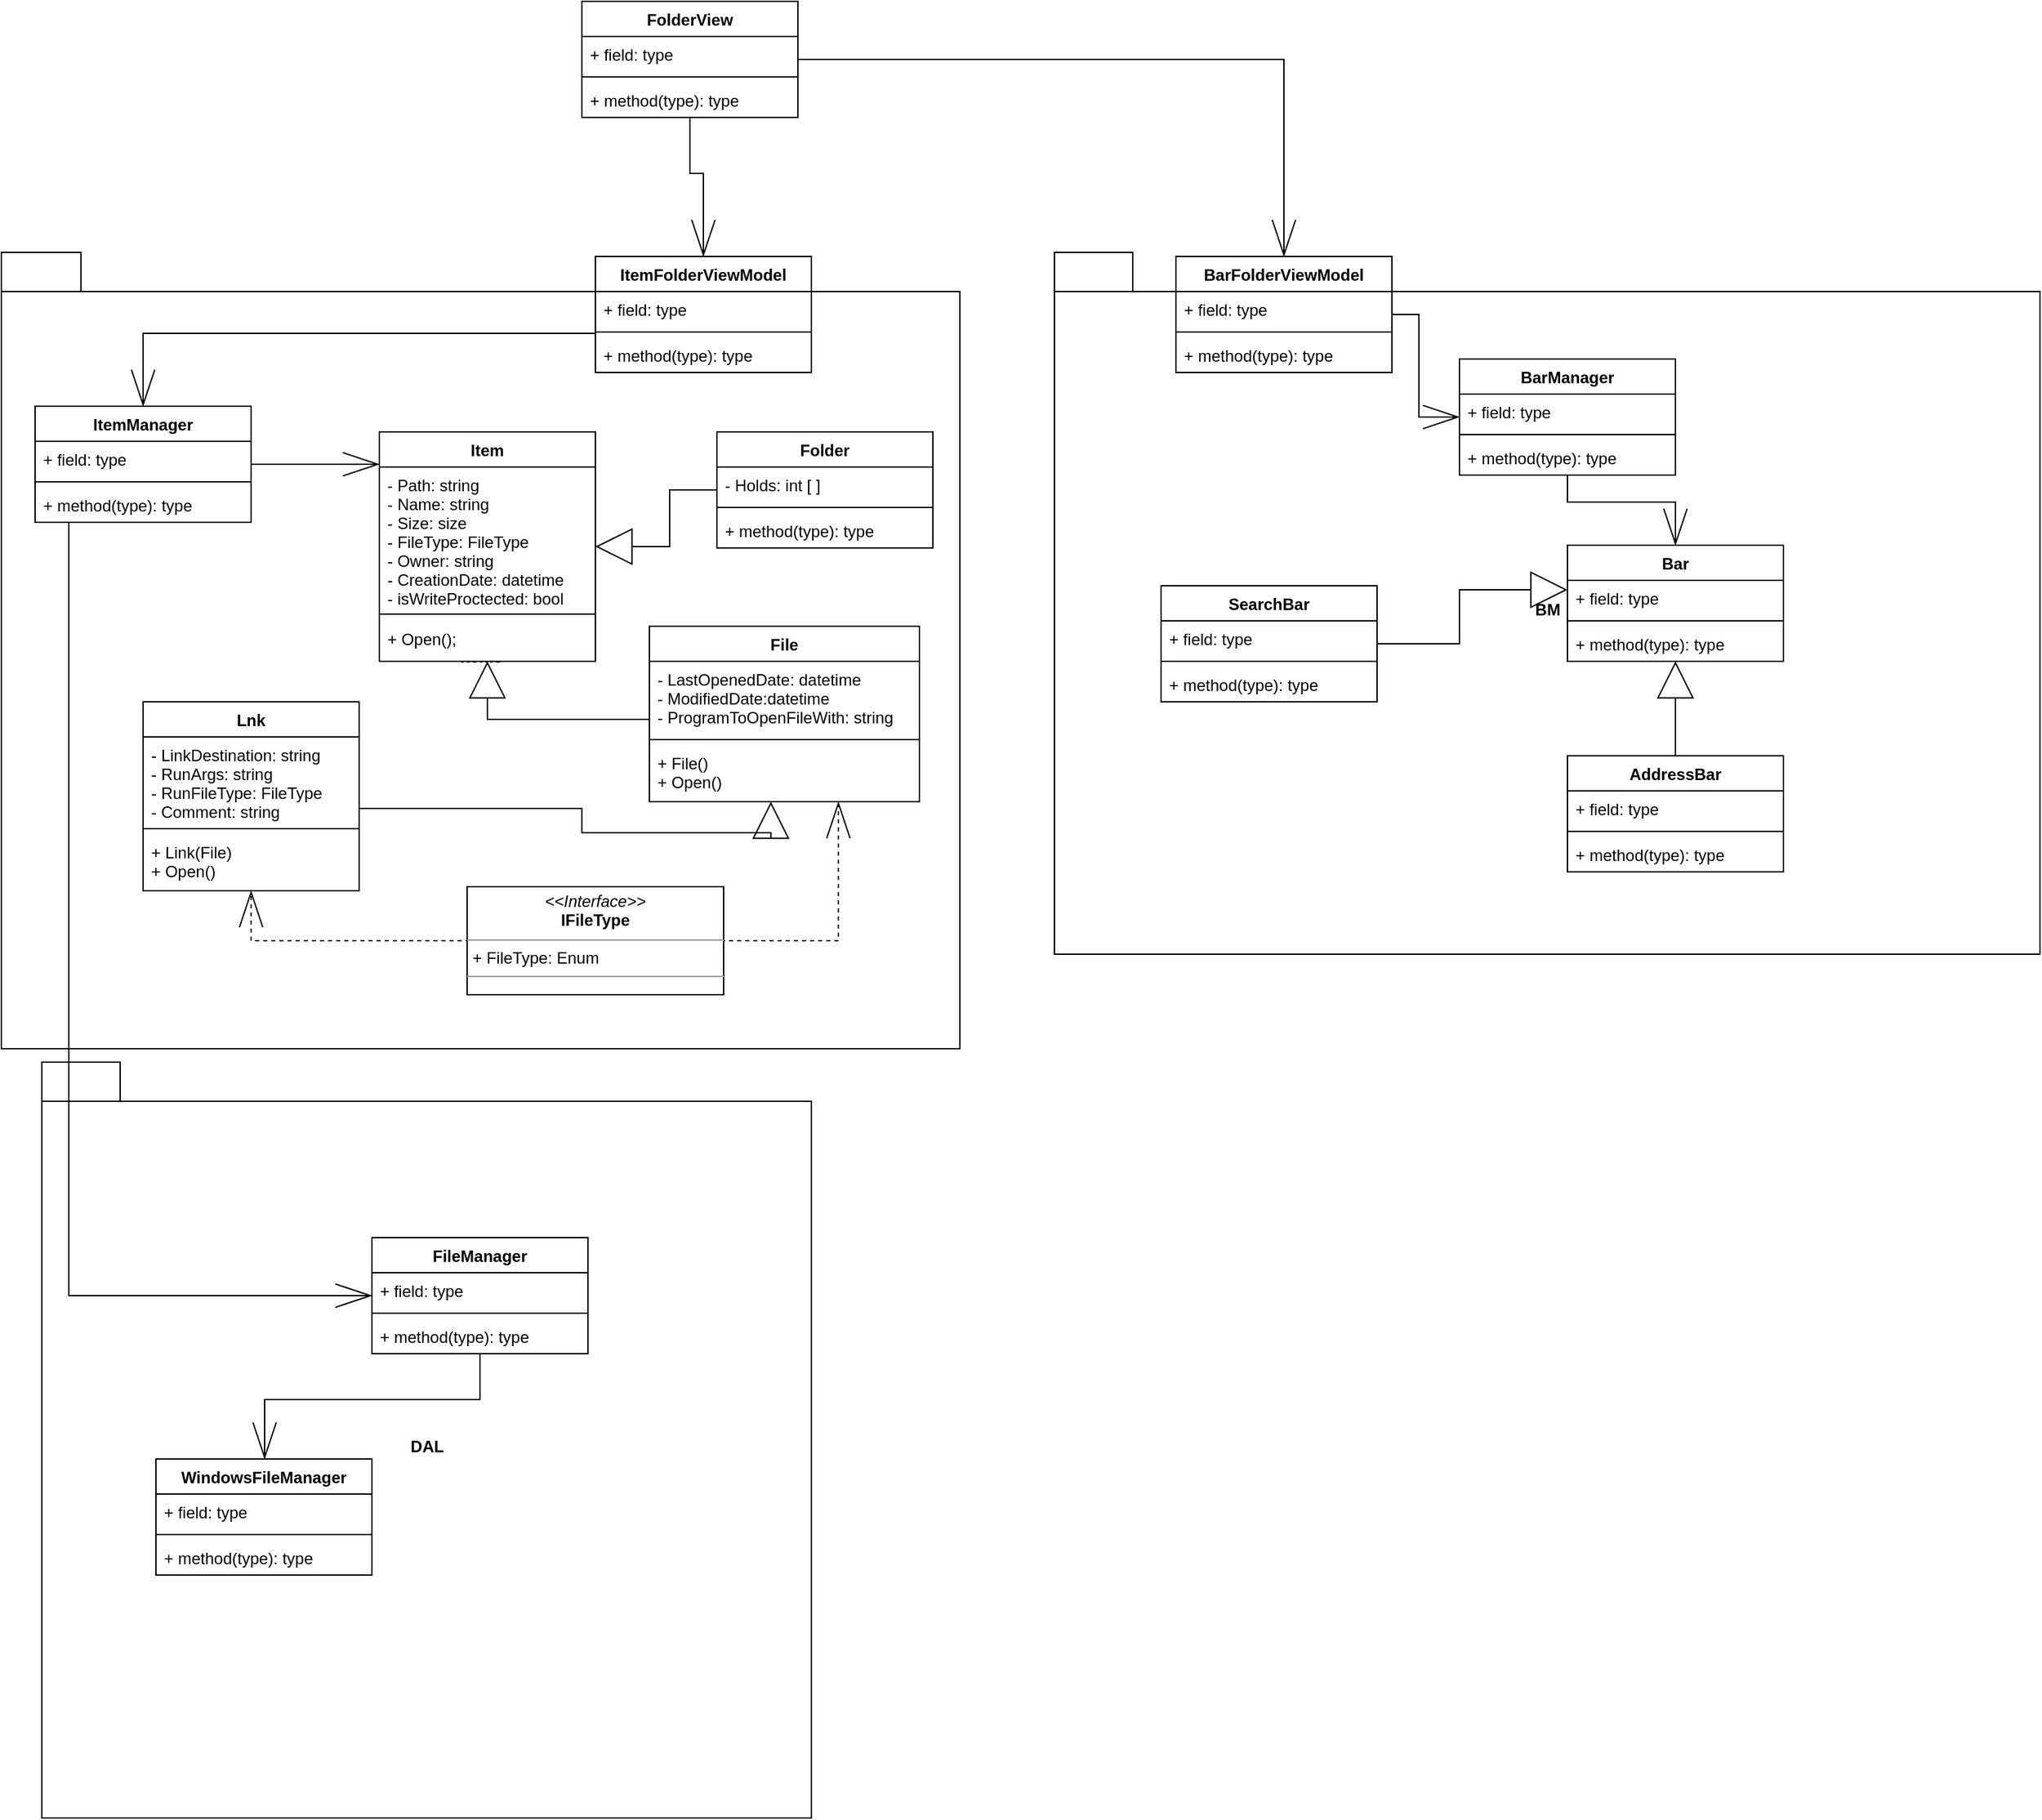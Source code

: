 <mxfile userAgent="Mozilla/5.0 (Windows NT 10.0; Win64; x64) AppleWebKit/537.36 (KHTML, like Gecko) draw.io/7.9.5 Chrome/58.0.303.110 Electron/1.7.5 Safari/537.36" version="9.1.2" editor="www.draw.io" type="device"><diagram id="53c331d8-db7f-5089-7e72-226cc335393a" name="Page-1"><mxGraphModel dx="1550" dy="1707" grid="1" gridSize="10" guides="1" tooltips="1" connect="1" arrows="1" fold="1" page="1" pageScale="1" pageWidth="1169" pageHeight="827" background="#ffffff" math="0" shadow="0"><root><mxCell id="0"/><mxCell id="1" parent="0"/><mxCell id="70" value="DAL&lt;br&gt;" style="shape=folder;fontStyle=1;spacingTop=10;tabWidth=58;tabHeight=29;tabPosition=left;html=1;rounded=0;glass=0;comic=0;startSize=26;" parent="1" vertex="1"><mxGeometry x="260" y="700" width="570" height="560" as="geometry"/></mxCell><mxCell id="67" value="BM" style="shape=folder;fontStyle=1;spacingTop=10;tabWidth=58;tabHeight=29;tabPosition=left;html=1;rounded=0;glass=0;comic=0;startSize=26;" parent="1" vertex="1"><mxGeometry x="1010" y="100" width="730" height="520" as="geometry"/></mxCell><mxCell id="2" value="Items&lt;br&gt;" style="shape=folder;fontStyle=1;spacingTop=10;tabWidth=58;tabHeight=29;tabPosition=left;html=1;rounded=0;glass=0;comic=0;startSize=26;" parent="1" vertex="1"><mxGeometry x="230" y="100" width="710" height="590" as="geometry"/></mxCell><mxCell id="8" value="Item&#10;" style="swimlane;fontStyle=1;align=center;verticalAlign=top;childLayout=stackLayout;horizontal=1;startSize=26;horizontalStack=0;resizeParent=1;resizeParentMax=0;resizeLast=0;collapsible=1;marginBottom=0;swimlaneFillColor=#ffffff;rounded=0;glass=0;comic=0;" parent="1" vertex="1"><mxGeometry x="510" y="233" width="160" height="170" as="geometry"/></mxCell><mxCell id="9" value="- Path: string&#10;- Name: string&#10;- Size: size&#10;- FileType: FileType&#10;- Owner: string&#10;- CreationDate: datetime&#10;- isWriteProctected: bool&#10;" style="text;strokeColor=none;fillColor=none;align=left;verticalAlign=top;spacingLeft=4;spacingRight=4;overflow=hidden;rotatable=0;points=[[0,0.5],[1,0.5]];portConstraint=eastwest;" parent="8" vertex="1"><mxGeometry y="26" width="160" height="104" as="geometry"/></mxCell><mxCell id="10" value="" style="line;strokeWidth=1;fillColor=none;align=left;verticalAlign=middle;spacingTop=-1;spacingLeft=3;spacingRight=3;rotatable=0;labelPosition=right;points=[];portConstraint=eastwest;" parent="8" vertex="1"><mxGeometry y="130" width="160" height="10" as="geometry"/></mxCell><mxCell id="142" value="+ Open();&#10;&#10;" style="text;strokeColor=none;fillColor=none;align=left;verticalAlign=top;spacingLeft=4;spacingRight=4;overflow=hidden;rotatable=0;points=[[0,0.5],[1,0.5]];portConstraint=eastwest;" vertex="1" parent="8"><mxGeometry y="140" width="160" height="30" as="geometry"/></mxCell><mxCell id="37" style="edgeStyle=orthogonalEdgeStyle;rounded=0;comic=0;html=1;startArrow=none;startFill=0;startSize=25;endArrow=openThin;endFill=0;endSize=25;jettySize=auto;orthogonalLoop=1;" parent="1" source="12" target="8" edge="1"><mxGeometry relative="1" as="geometry"><Array as="points"><mxPoint x="585" y="257"/></Array></mxGeometry></mxCell><mxCell id="12" value="ItemManager" style="swimlane;fontStyle=1;align=center;verticalAlign=top;childLayout=stackLayout;horizontal=1;startSize=26;horizontalStack=0;resizeParent=1;resizeParentMax=0;resizeLast=0;collapsible=1;marginBottom=0;swimlaneFillColor=#ffffff;rounded=0;glass=0;comic=0;" parent="1" vertex="1"><mxGeometry x="255" y="214" width="160" height="86" as="geometry"/></mxCell><mxCell id="13" value="+ field: type" style="text;strokeColor=none;fillColor=none;align=left;verticalAlign=top;spacingLeft=4;spacingRight=4;overflow=hidden;rotatable=0;points=[[0,0.5],[1,0.5]];portConstraint=eastwest;" parent="12" vertex="1"><mxGeometry y="26" width="160" height="26" as="geometry"/></mxCell><mxCell id="14" value="" style="line;strokeWidth=1;fillColor=none;align=left;verticalAlign=middle;spacingTop=-1;spacingLeft=3;spacingRight=3;rotatable=0;labelPosition=right;points=[];portConstraint=eastwest;" parent="12" vertex="1"><mxGeometry y="52" width="160" height="8" as="geometry"/></mxCell><mxCell id="15" value="+ method(type): type" style="text;strokeColor=none;fillColor=none;align=left;verticalAlign=top;spacingLeft=4;spacingRight=4;overflow=hidden;rotatable=0;points=[[0,0.5],[1,0.5]];portConstraint=eastwest;" parent="12" vertex="1"><mxGeometry y="60" width="160" height="26" as="geometry"/></mxCell><mxCell id="35" style="edgeStyle=orthogonalEdgeStyle;rounded=0;comic=0;html=1;startArrow=none;startFill=0;startSize=25;endArrow=block;endFill=0;endSize=25;jettySize=auto;orthogonalLoop=1;" parent="1" source="16" target="8" edge="1"><mxGeometry relative="1" as="geometry"><Array as="points"><mxPoint x="590" y="446"/></Array></mxGeometry></mxCell><mxCell id="16" value="File" style="swimlane;fontStyle=1;align=center;verticalAlign=top;childLayout=stackLayout;horizontal=1;startSize=26;horizontalStack=0;resizeParent=1;resizeParentMax=0;resizeLast=0;collapsible=1;marginBottom=0;swimlaneFillColor=#ffffff;rounded=0;glass=0;comic=0;" parent="1" vertex="1"><mxGeometry x="710" y="377" width="200" height="130" as="geometry"/></mxCell><mxCell id="17" value="- LastOpenedDate: datetime&#10;- ModifiedDate:datetime&#10;- ProgramToOpenFileWith: string&#10;" style="text;strokeColor=none;fillColor=none;align=left;verticalAlign=top;spacingLeft=4;spacingRight=4;overflow=hidden;rotatable=0;points=[[0,0.5],[1,0.5]];portConstraint=eastwest;" parent="16" vertex="1"><mxGeometry y="26" width="200" height="54" as="geometry"/></mxCell><mxCell id="18" value="" style="line;strokeWidth=1;fillColor=none;align=left;verticalAlign=middle;spacingTop=-1;spacingLeft=3;spacingRight=3;rotatable=0;labelPosition=right;points=[];portConstraint=eastwest;" parent="16" vertex="1"><mxGeometry y="80" width="200" height="8" as="geometry"/></mxCell><mxCell id="19" value="+ File()&#10;+ Open()&#10;" style="text;strokeColor=none;fillColor=none;align=left;verticalAlign=top;spacingLeft=4;spacingRight=4;overflow=hidden;rotatable=0;points=[[0,0.5],[1,0.5]];portConstraint=eastwest;" parent="16" vertex="1"><mxGeometry y="88" width="200" height="42" as="geometry"/></mxCell><mxCell id="34" style="edgeStyle=orthogonalEdgeStyle;rounded=0;comic=0;html=1;startArrow=none;startFill=0;startSize=25;endArrow=block;endFill=0;endSize=25;jettySize=auto;orthogonalLoop=1;" parent="1" source="20" target="8" edge="1"><mxGeometry relative="1" as="geometry"/></mxCell><mxCell id="20" value="Folder" style="swimlane;fontStyle=1;align=center;verticalAlign=top;childLayout=stackLayout;horizontal=1;startSize=26;horizontalStack=0;resizeParent=1;resizeParentMax=0;resizeLast=0;collapsible=1;marginBottom=0;swimlaneFillColor=#ffffff;rounded=0;glass=0;comic=0;" parent="1" vertex="1"><mxGeometry x="760" y="233" width="160" height="86" as="geometry"/></mxCell><mxCell id="21" value="- Holds: int [ ]" style="text;strokeColor=none;fillColor=none;align=left;verticalAlign=top;spacingLeft=4;spacingRight=4;overflow=hidden;rotatable=0;points=[[0,0.5],[1,0.5]];portConstraint=eastwest;" parent="20" vertex="1"><mxGeometry y="26" width="160" height="26" as="geometry"/></mxCell><mxCell id="22" value="" style="line;strokeWidth=1;fillColor=none;align=left;verticalAlign=middle;spacingTop=-1;spacingLeft=3;spacingRight=3;rotatable=0;labelPosition=right;points=[];portConstraint=eastwest;" parent="20" vertex="1"><mxGeometry y="52" width="160" height="8" as="geometry"/></mxCell><mxCell id="23" value="+ method(type): type" style="text;strokeColor=none;fillColor=none;align=left;verticalAlign=top;spacingLeft=4;spacingRight=4;overflow=hidden;rotatable=0;points=[[0,0.5],[1,0.5]];portConstraint=eastwest;" parent="20" vertex="1"><mxGeometry y="60" width="160" height="26" as="geometry"/></mxCell><mxCell id="36" style="edgeStyle=orthogonalEdgeStyle;rounded=0;comic=0;html=1;startArrow=none;startFill=0;startSize=25;endArrow=block;endFill=0;endSize=25;jettySize=auto;orthogonalLoop=1;" parent="1" source="24" target="16" edge="1"><mxGeometry relative="1" as="geometry"><Array as="points"><mxPoint x="660" y="512"/><mxPoint x="660" y="530"/><mxPoint x="800" y="530"/></Array><mxPoint x="600" y="525" as="sourcePoint"/><mxPoint x="830" y="484" as="targetPoint"/></mxGeometry></mxCell><mxCell id="24" value="Lnk" style="swimlane;fontStyle=1;align=center;verticalAlign=top;childLayout=stackLayout;horizontal=1;startSize=26;horizontalStack=0;resizeParent=1;resizeParentMax=0;resizeLast=0;collapsible=1;marginBottom=0;swimlaneFillColor=#ffffff;rounded=0;glass=0;comic=0;" parent="1" vertex="1"><mxGeometry x="335" y="433" width="160" height="140" as="geometry"/></mxCell><mxCell id="25" value="- LinkDestination: string&#10;- RunArgs: string&#10;- RunFileType: FileType&#10;- Comment: string" style="text;strokeColor=none;fillColor=none;align=left;verticalAlign=top;spacingLeft=4;spacingRight=4;overflow=hidden;rotatable=0;points=[[0,0.5],[1,0.5]];portConstraint=eastwest;" parent="24" vertex="1"><mxGeometry y="26" width="160" height="64" as="geometry"/></mxCell><mxCell id="26" value="" style="line;strokeWidth=1;fillColor=none;align=left;verticalAlign=middle;spacingTop=-1;spacingLeft=3;spacingRight=3;rotatable=0;labelPosition=right;points=[];portConstraint=eastwest;" parent="24" vertex="1"><mxGeometry y="90" width="160" height="8" as="geometry"/></mxCell><mxCell id="27" value="+ Link(File)&#10;+ Open()&#10;" style="text;strokeColor=none;fillColor=none;align=left;verticalAlign=top;spacingLeft=4;spacingRight=4;overflow=hidden;rotatable=0;points=[[0,0.5],[1,0.5]];portConstraint=eastwest;" parent="24" vertex="1"><mxGeometry y="98" width="160" height="42" as="geometry"/></mxCell><mxCell id="108" style="edgeStyle=orthogonalEdgeStyle;rounded=0;comic=0;html=1;startArrow=none;startFill=0;startSize=25;endArrow=openThin;endFill=0;endSize=25;jettySize=auto;orthogonalLoop=1;" parent="1" source="30" target="103" edge="1"><mxGeometry relative="1" as="geometry"/></mxCell><mxCell id="113" style="edgeStyle=orthogonalEdgeStyle;rounded=0;comic=0;html=1;startArrow=none;startFill=0;startSize=25;endArrow=openThin;endFill=0;endSize=25;jettySize=auto;orthogonalLoop=1;" parent="1" source="30" target="109" edge="1"><mxGeometry relative="1" as="geometry"/></mxCell><mxCell id="30" value="FolderView" style="swimlane;fontStyle=1;align=center;verticalAlign=top;childLayout=stackLayout;horizontal=1;startSize=26;horizontalStack=0;resizeParent=1;resizeParentMax=0;resizeLast=0;collapsible=1;marginBottom=0;swimlaneFillColor=#ffffff;rounded=0;glass=0;comic=0;" parent="1" vertex="1"><mxGeometry x="660" y="-86" width="160" height="86" as="geometry"/></mxCell><mxCell id="31" value="+ field: type" style="text;strokeColor=none;fillColor=none;align=left;verticalAlign=top;spacingLeft=4;spacingRight=4;overflow=hidden;rotatable=0;points=[[0,0.5],[1,0.5]];portConstraint=eastwest;" parent="30" vertex="1"><mxGeometry y="26" width="160" height="26" as="geometry"/></mxCell><mxCell id="32" value="" style="line;strokeWidth=1;fillColor=none;align=left;verticalAlign=middle;spacingTop=-1;spacingLeft=3;spacingRight=3;rotatable=0;labelPosition=right;points=[];portConstraint=eastwest;" parent="30" vertex="1"><mxGeometry y="52" width="160" height="8" as="geometry"/></mxCell><mxCell id="33" value="+ method(type): type" style="text;strokeColor=none;fillColor=none;align=left;verticalAlign=top;spacingLeft=4;spacingRight=4;overflow=hidden;rotatable=0;points=[[0,0.5],[1,0.5]];portConstraint=eastwest;" parent="30" vertex="1"><mxGeometry y="60" width="160" height="26" as="geometry"/></mxCell><mxCell id="134" style="edgeStyle=orthogonalEdgeStyle;rounded=0;comic=0;html=1;startArrow=none;startFill=0;startSize=25;endArrow=openThin;endFill=0;endSize=25;jettySize=auto;orthogonalLoop=1;" parent="1" source="48" target="119" edge="1"><mxGeometry relative="1" as="geometry"/></mxCell><mxCell id="48" value="BarManager" style="swimlane;fontStyle=1;align=center;verticalAlign=top;childLayout=stackLayout;horizontal=1;startSize=26;horizontalStack=0;resizeParent=1;resizeParentMax=0;resizeLast=0;collapsible=1;marginBottom=0;swimlaneFillColor=#ffffff;rounded=0;glass=0;comic=0;" parent="1" vertex="1"><mxGeometry x="1310" y="179" width="160" height="86" as="geometry"/></mxCell><mxCell id="49" value="+ field: type" style="text;strokeColor=none;fillColor=none;align=left;verticalAlign=top;spacingLeft=4;spacingRight=4;overflow=hidden;rotatable=0;points=[[0,0.5],[1,0.5]];portConstraint=eastwest;" parent="48" vertex="1"><mxGeometry y="26" width="160" height="26" as="geometry"/></mxCell><mxCell id="50" value="" style="line;strokeWidth=1;fillColor=none;align=left;verticalAlign=middle;spacingTop=-1;spacingLeft=3;spacingRight=3;rotatable=0;labelPosition=right;points=[];portConstraint=eastwest;" parent="48" vertex="1"><mxGeometry y="52" width="160" height="8" as="geometry"/></mxCell><mxCell id="51" value="+ method(type): type" style="text;strokeColor=none;fillColor=none;align=left;verticalAlign=top;spacingLeft=4;spacingRight=4;overflow=hidden;rotatable=0;points=[[0,0.5],[1,0.5]];portConstraint=eastwest;" parent="48" vertex="1"><mxGeometry y="60" width="160" height="26" as="geometry"/></mxCell><mxCell id="91" style="edgeStyle=orthogonalEdgeStyle;rounded=0;comic=0;html=1;startArrow=none;startFill=0;startSize=25;endArrow=openThin;endFill=0;endSize=25;jettySize=auto;orthogonalLoop=1;" parent="1" source="76" target="81" edge="1"><mxGeometry relative="1" as="geometry"><Array as="points"><mxPoint x="585" y="950"/><mxPoint x="425" y="950"/></Array></mxGeometry></mxCell><mxCell id="76" value="FileManager" style="swimlane;fontStyle=1;align=center;verticalAlign=top;childLayout=stackLayout;horizontal=1;startSize=26;horizontalStack=0;resizeParent=1;resizeParentMax=0;resizeLast=0;collapsible=1;marginBottom=0;swimlaneFillColor=#ffffff;rounded=0;glass=0;comic=0;" parent="1" vertex="1"><mxGeometry x="504.5" y="830" width="160" height="86" as="geometry"/></mxCell><mxCell id="77" value="+ field: type" style="text;strokeColor=none;fillColor=none;align=left;verticalAlign=top;spacingLeft=4;spacingRight=4;overflow=hidden;rotatable=0;points=[[0,0.5],[1,0.5]];portConstraint=eastwest;" parent="76" vertex="1"><mxGeometry y="26" width="160" height="26" as="geometry"/></mxCell><mxCell id="78" value="" style="line;strokeWidth=1;fillColor=none;align=left;verticalAlign=middle;spacingTop=-1;spacingLeft=3;spacingRight=3;rotatable=0;labelPosition=right;points=[];portConstraint=eastwest;" parent="76" vertex="1"><mxGeometry y="52" width="160" height="8" as="geometry"/></mxCell><mxCell id="79" value="+ method(type): type" style="text;strokeColor=none;fillColor=none;align=left;verticalAlign=top;spacingLeft=4;spacingRight=4;overflow=hidden;rotatable=0;points=[[0,0.5],[1,0.5]];portConstraint=eastwest;" parent="76" vertex="1"><mxGeometry y="60" width="160" height="26" as="geometry"/></mxCell><mxCell id="81" value="WindowsFileManager" style="swimlane;fontStyle=1;align=center;verticalAlign=top;childLayout=stackLayout;horizontal=1;startSize=26;horizontalStack=0;resizeParent=1;resizeParentMax=0;resizeLast=0;collapsible=1;marginBottom=0;swimlaneFillColor=#ffffff;rounded=0;glass=0;comic=0;" parent="1" vertex="1"><mxGeometry x="344.5" y="994" width="160" height="86" as="geometry"/></mxCell><mxCell id="82" value="+ field: type" style="text;strokeColor=none;fillColor=none;align=left;verticalAlign=top;spacingLeft=4;spacingRight=4;overflow=hidden;rotatable=0;points=[[0,0.5],[1,0.5]];portConstraint=eastwest;" parent="81" vertex="1"><mxGeometry y="26" width="160" height="26" as="geometry"/></mxCell><mxCell id="83" value="" style="line;strokeWidth=1;fillColor=none;align=left;verticalAlign=middle;spacingTop=-1;spacingLeft=3;spacingRight=3;rotatable=0;labelPosition=right;points=[];portConstraint=eastwest;" parent="81" vertex="1"><mxGeometry y="52" width="160" height="8" as="geometry"/></mxCell><mxCell id="84" value="+ method(type): type" style="text;strokeColor=none;fillColor=none;align=left;verticalAlign=top;spacingLeft=4;spacingRight=4;overflow=hidden;rotatable=0;points=[[0,0.5],[1,0.5]];portConstraint=eastwest;" parent="81" vertex="1"><mxGeometry y="60" width="160" height="26" as="geometry"/></mxCell><mxCell id="107" style="edgeStyle=orthogonalEdgeStyle;rounded=0;comic=0;html=1;startArrow=none;startFill=0;startSize=25;endArrow=openThin;endFill=0;endSize=25;jettySize=auto;orthogonalLoop=1;" parent="1" source="103" target="12" edge="1"><mxGeometry relative="1" as="geometry"><Array as="points"><mxPoint x="335" y="160"/></Array></mxGeometry></mxCell><mxCell id="103" value="ItemFolderViewModel" style="swimlane;fontStyle=1;align=center;verticalAlign=top;childLayout=stackLayout;horizontal=1;startSize=26;horizontalStack=0;resizeParent=1;resizeParentMax=0;resizeLast=0;collapsible=1;marginBottom=0;swimlaneFillColor=#ffffff;rounded=0;glass=0;comic=0;" parent="1" vertex="1"><mxGeometry x="670" y="103" width="160" height="86" as="geometry"/></mxCell><mxCell id="104" value="+ field: type" style="text;strokeColor=none;fillColor=none;align=left;verticalAlign=top;spacingLeft=4;spacingRight=4;overflow=hidden;rotatable=0;points=[[0,0.5],[1,0.5]];portConstraint=eastwest;" parent="103" vertex="1"><mxGeometry y="26" width="160" height="26" as="geometry"/></mxCell><mxCell id="105" value="" style="line;strokeWidth=1;fillColor=none;align=left;verticalAlign=middle;spacingTop=-1;spacingLeft=3;spacingRight=3;rotatable=0;labelPosition=right;points=[];portConstraint=eastwest;" parent="103" vertex="1"><mxGeometry y="52" width="160" height="8" as="geometry"/></mxCell><mxCell id="106" value="+ method(type): type" style="text;strokeColor=none;fillColor=none;align=left;verticalAlign=top;spacingLeft=4;spacingRight=4;overflow=hidden;rotatable=0;points=[[0,0.5],[1,0.5]];portConstraint=eastwest;" parent="103" vertex="1"><mxGeometry y="60" width="160" height="26" as="geometry"/></mxCell><mxCell id="100" style="edgeStyle=orthogonalEdgeStyle;rounded=0;comic=0;html=1;startArrow=none;startFill=0;startSize=25;endArrow=openThin;endFill=0;endSize=25;jettySize=auto;orthogonalLoop=1;" parent="1" source="12" target="76" edge="1"><mxGeometry relative="1" as="geometry"><Array as="points"><mxPoint x="280" y="873"/></Array></mxGeometry></mxCell><mxCell id="114" style="edgeStyle=orthogonalEdgeStyle;rounded=0;comic=0;html=1;startArrow=none;startFill=0;startSize=25;endArrow=openThin;endFill=0;endSize=25;jettySize=auto;orthogonalLoop=1;" parent="1" source="109" target="48" edge="1"><mxGeometry relative="1" as="geometry"><Array as="points"><mxPoint x="1280" y="146"/><mxPoint x="1280" y="222"/></Array></mxGeometry></mxCell><mxCell id="109" value="BarFolderViewModel" style="swimlane;fontStyle=1;align=center;verticalAlign=top;childLayout=stackLayout;horizontal=1;startSize=26;horizontalStack=0;resizeParent=1;resizeParentMax=0;resizeLast=0;collapsible=1;marginBottom=0;swimlaneFillColor=#ffffff;rounded=0;glass=0;comic=0;labelBorderColor=none;" parent="1" vertex="1"><mxGeometry x="1100" y="103" width="160" height="86" as="geometry"/></mxCell><mxCell id="110" value="+ field: type" style="text;strokeColor=none;fillColor=none;align=left;verticalAlign=top;spacingLeft=4;spacingRight=4;overflow=hidden;rotatable=0;points=[[0,0.5],[1,0.5]];portConstraint=eastwest;" parent="109" vertex="1"><mxGeometry y="26" width="160" height="26" as="geometry"/></mxCell><mxCell id="111" value="" style="line;strokeWidth=1;fillColor=none;align=left;verticalAlign=middle;spacingTop=-1;spacingLeft=3;spacingRight=3;rotatable=0;labelPosition=right;points=[];portConstraint=eastwest;" parent="109" vertex="1"><mxGeometry y="52" width="160" height="8" as="geometry"/></mxCell><mxCell id="112" value="+ method(type): type" style="text;strokeColor=none;fillColor=none;align=left;verticalAlign=top;spacingLeft=4;spacingRight=4;overflow=hidden;rotatable=0;points=[[0,0.5],[1,0.5]];portConstraint=eastwest;" parent="109" vertex="1"><mxGeometry y="60" width="160" height="26" as="geometry"/></mxCell><mxCell id="119" value="Bar" style="swimlane;fontStyle=1;align=center;verticalAlign=top;childLayout=stackLayout;horizontal=1;startSize=26;horizontalStack=0;resizeParent=1;resizeParentMax=0;resizeLast=0;collapsible=1;marginBottom=0;swimlaneFillColor=#ffffff;rounded=0;glass=0;comic=0;" parent="1" vertex="1"><mxGeometry x="1390" y="317" width="160" height="86" as="geometry"/></mxCell><mxCell id="120" value="+ field: type" style="text;strokeColor=none;fillColor=none;align=left;verticalAlign=top;spacingLeft=4;spacingRight=4;overflow=hidden;rotatable=0;points=[[0,0.5],[1,0.5]];portConstraint=eastwest;" parent="119" vertex="1"><mxGeometry y="26" width="160" height="26" as="geometry"/></mxCell><mxCell id="121" value="" style="line;strokeWidth=1;fillColor=none;align=left;verticalAlign=middle;spacingTop=-1;spacingLeft=3;spacingRight=3;rotatable=0;labelPosition=right;points=[];portConstraint=eastwest;" parent="119" vertex="1"><mxGeometry y="52" width="160" height="8" as="geometry"/></mxCell><mxCell id="122" value="+ method(type): type" style="text;strokeColor=none;fillColor=none;align=left;verticalAlign=top;spacingLeft=4;spacingRight=4;overflow=hidden;rotatable=0;points=[[0,0.5],[1,0.5]];portConstraint=eastwest;" parent="119" vertex="1"><mxGeometry y="60" width="160" height="26" as="geometry"/></mxCell><mxCell id="133" style="edgeStyle=orthogonalEdgeStyle;rounded=0;comic=0;html=1;startArrow=none;startFill=0;startSize=25;endArrow=block;endFill=0;endSize=25;jettySize=auto;orthogonalLoop=1;" parent="1" source="124" target="119" edge="1"><mxGeometry relative="1" as="geometry"/></mxCell><mxCell id="124" value="AddressBar" style="swimlane;fontStyle=1;align=center;verticalAlign=top;childLayout=stackLayout;horizontal=1;startSize=26;horizontalStack=0;resizeParent=1;resizeParentMax=0;resizeLast=0;collapsible=1;marginBottom=0;swimlaneFillColor=#ffffff;rounded=0;glass=0;comic=0;" parent="1" vertex="1"><mxGeometry x="1390" y="473" width="160" height="86" as="geometry"/></mxCell><mxCell id="125" value="+ field: type" style="text;strokeColor=none;fillColor=none;align=left;verticalAlign=top;spacingLeft=4;spacingRight=4;overflow=hidden;rotatable=0;points=[[0,0.5],[1,0.5]];portConstraint=eastwest;" parent="124" vertex="1"><mxGeometry y="26" width="160" height="26" as="geometry"/></mxCell><mxCell id="126" value="" style="line;strokeWidth=1;fillColor=none;align=left;verticalAlign=middle;spacingTop=-1;spacingLeft=3;spacingRight=3;rotatable=0;labelPosition=right;points=[];portConstraint=eastwest;" parent="124" vertex="1"><mxGeometry y="52" width="160" height="8" as="geometry"/></mxCell><mxCell id="127" value="+ method(type): type" style="text;strokeColor=none;fillColor=none;align=left;verticalAlign=top;spacingLeft=4;spacingRight=4;overflow=hidden;rotatable=0;points=[[0,0.5],[1,0.5]];portConstraint=eastwest;" parent="124" vertex="1"><mxGeometry y="60" width="160" height="26" as="geometry"/></mxCell><mxCell id="132" style="edgeStyle=orthogonalEdgeStyle;rounded=0;comic=0;html=1;startArrow=none;startFill=0;startSize=25;endArrow=block;endFill=0;endSize=25;jettySize=auto;orthogonalLoop=1;" parent="1" source="128" target="119" edge="1"><mxGeometry relative="1" as="geometry"><Array as="points"><mxPoint x="1310" y="390"/><mxPoint x="1310" y="350"/></Array></mxGeometry></mxCell><mxCell id="128" value="SearchBar" style="swimlane;fontStyle=1;align=center;verticalAlign=top;childLayout=stackLayout;horizontal=1;startSize=26;horizontalStack=0;resizeParent=1;resizeParentMax=0;resizeLast=0;collapsible=1;marginBottom=0;swimlaneFillColor=#ffffff;rounded=0;glass=0;comic=0;" parent="1" vertex="1"><mxGeometry x="1089" y="347" width="160" height="86" as="geometry"/></mxCell><mxCell id="129" value="+ field: type" style="text;strokeColor=none;fillColor=none;align=left;verticalAlign=top;spacingLeft=4;spacingRight=4;overflow=hidden;rotatable=0;points=[[0,0.5],[1,0.5]];portConstraint=eastwest;" parent="128" vertex="1"><mxGeometry y="26" width="160" height="26" as="geometry"/></mxCell><mxCell id="130" value="" style="line;strokeWidth=1;fillColor=none;align=left;verticalAlign=middle;spacingTop=-1;spacingLeft=3;spacingRight=3;rotatable=0;labelPosition=right;points=[];portConstraint=eastwest;" parent="128" vertex="1"><mxGeometry y="52" width="160" height="8" as="geometry"/></mxCell><mxCell id="131" value="+ method(type): type" style="text;strokeColor=none;fillColor=none;align=left;verticalAlign=top;spacingLeft=4;spacingRight=4;overflow=hidden;rotatable=0;points=[[0,0.5],[1,0.5]];portConstraint=eastwest;" parent="128" vertex="1"><mxGeometry y="60" width="160" height="26" as="geometry"/></mxCell><mxCell id="140" style="edgeStyle=orthogonalEdgeStyle;rounded=0;comic=0;html=1;exitX=1;exitY=0.25;startArrow=none;startFill=0;startSize=25;endArrow=openThin;endFill=0;endSize=25;jettySize=auto;orthogonalLoop=1;dashed=1;" parent="1" source="139" target="16" edge="1"><mxGeometry relative="1" as="geometry"><Array as="points"><mxPoint x="765" y="610"/><mxPoint x="850" y="610"/></Array></mxGeometry></mxCell><mxCell id="141" style="edgeStyle=orthogonalEdgeStyle;rounded=0;comic=0;html=1;exitX=0;exitY=0.25;startArrow=none;startFill=0;startSize=25;endArrow=openThin;endFill=0;endSize=25;jettySize=auto;orthogonalLoop=1;dashed=1;" parent="1" source="139" target="24" edge="1"><mxGeometry relative="1" as="geometry"><Array as="points"><mxPoint x="575" y="610"/><mxPoint x="415" y="610"/></Array></mxGeometry></mxCell><mxCell id="139" value="&lt;p style=&quot;margin: 0px ; margin-top: 4px ; text-align: center&quot;&gt;&lt;i&gt;&amp;lt;&amp;lt;Interface&amp;gt;&amp;gt;&lt;/i&gt;&lt;br&gt;&lt;b&gt;IFileType&lt;/b&gt;&lt;/p&gt;&lt;hr size=&quot;1&quot;&gt;&lt;p style=&quot;margin: 0px ; margin-left: 4px&quot;&gt;+ FileType: Enum&lt;/p&gt;&lt;hr size=&quot;1&quot;&gt;&lt;p style=&quot;margin: 0px ; margin-left: 4px&quot;&gt;&lt;br&gt;&lt;/p&gt;" style="verticalAlign=top;align=left;overflow=fill;fontSize=12;fontFamily=Helvetica;html=1;rounded=0;glass=0;comic=0;startSize=26;" parent="1" vertex="1"><mxGeometry x="575" y="570" width="190" height="80" as="geometry"/></mxCell></root></mxGraphModel></diagram></mxfile>